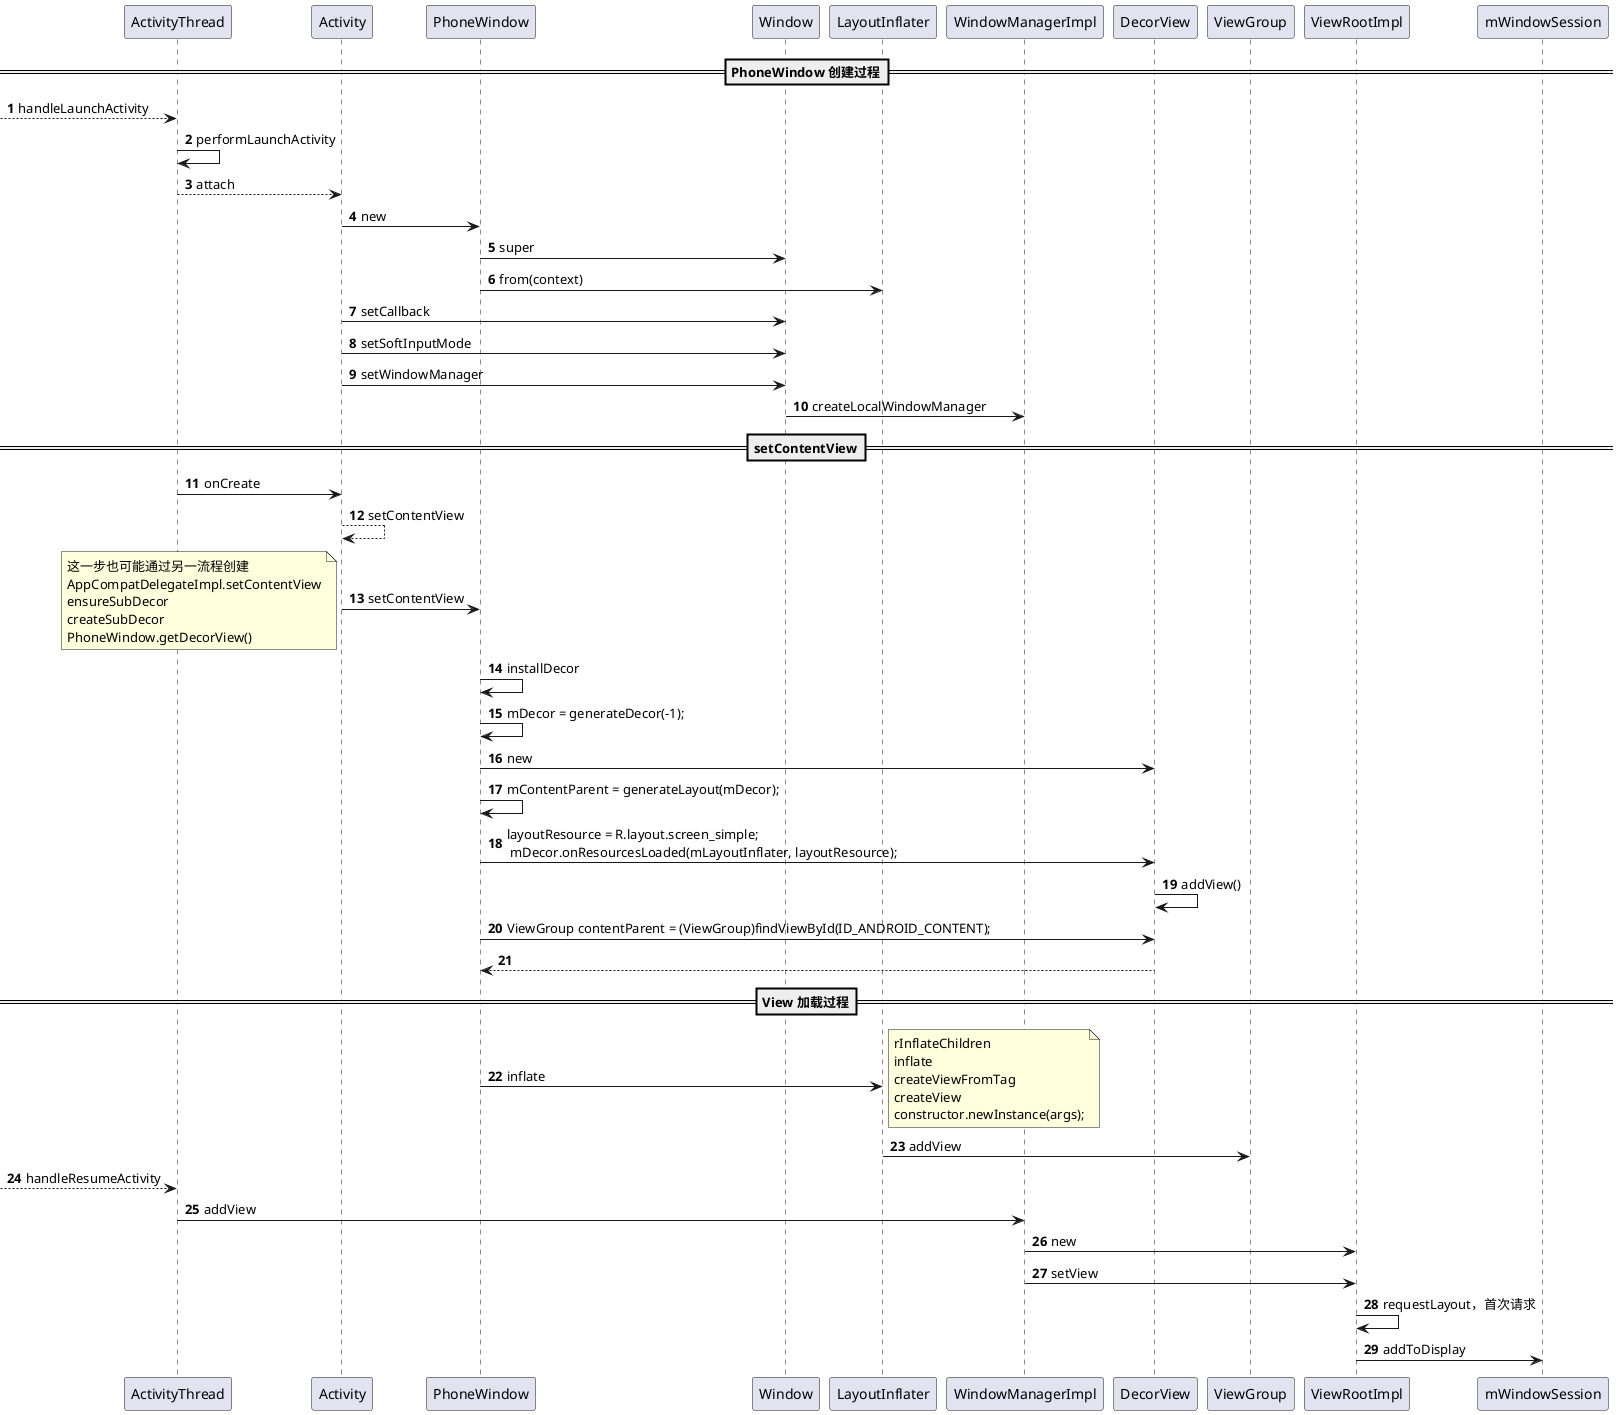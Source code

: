 @startuml
autonumber

== PhoneWindow 创建过程==
--> ActivityThread:handleLaunchActivity
ActivityThread -> ActivityThread:performLaunchActivity
ActivityThread --> Activity:attach
Activity -> PhoneWindow:new
PhoneWindow -> Window:super
PhoneWindow -> LayoutInflater:from(context)

Activity -> Window:setCallback
Activity -> Window:setSoftInputMode

Activity -> Window:setWindowManager

Window -> WindowManagerImpl:createLocalWindowManager

==setContentView==
ActivityThread -> Activity:onCreate
Activity --> Activity:setContentView
Activity -> PhoneWindow:setContentView

note left
这一步也可能通过另一流程创建
AppCompatDelegateImpl.setContentView
ensureSubDecor
createSubDecor
PhoneWindow.getDecorView()
end note


PhoneWindow -> PhoneWindow:installDecor
PhoneWindow -> PhoneWindow:mDecor = generateDecor(-1);
PhoneWindow -> DecorView:new

PhoneWindow -> PhoneWindow:mContentParent = generateLayout(mDecor);

PhoneWindow -> DecorView:layoutResource = R.layout.screen_simple;\n mDecor.onResourcesLoaded(mLayoutInflater, layoutResource);
DecorView -> DecorView : addView()

PhoneWindow -> DecorView: ViewGroup contentParent = (ViewGroup)findViewById(ID_ANDROID_CONTENT);
DecorView --> PhoneWindow


== View 加载过程==
PhoneWindow -> LayoutInflater:inflate
note right
rInflateChildren
inflate
createViewFromTag
createView
constructor.newInstance(args);
end note

LayoutInflater -> ViewGroup:addView

--> ActivityThread:handleResumeActivity
ActivityThread -> WindowManagerImpl:addView

WindowManagerImpl -> ViewRootImpl:new
WindowManagerImpl -> ViewRootImpl:setView
ViewRootImpl -> ViewRootImpl:requestLayout，首次请求

ViewRootImpl ->mWindowSession: addToDisplay
@enduml